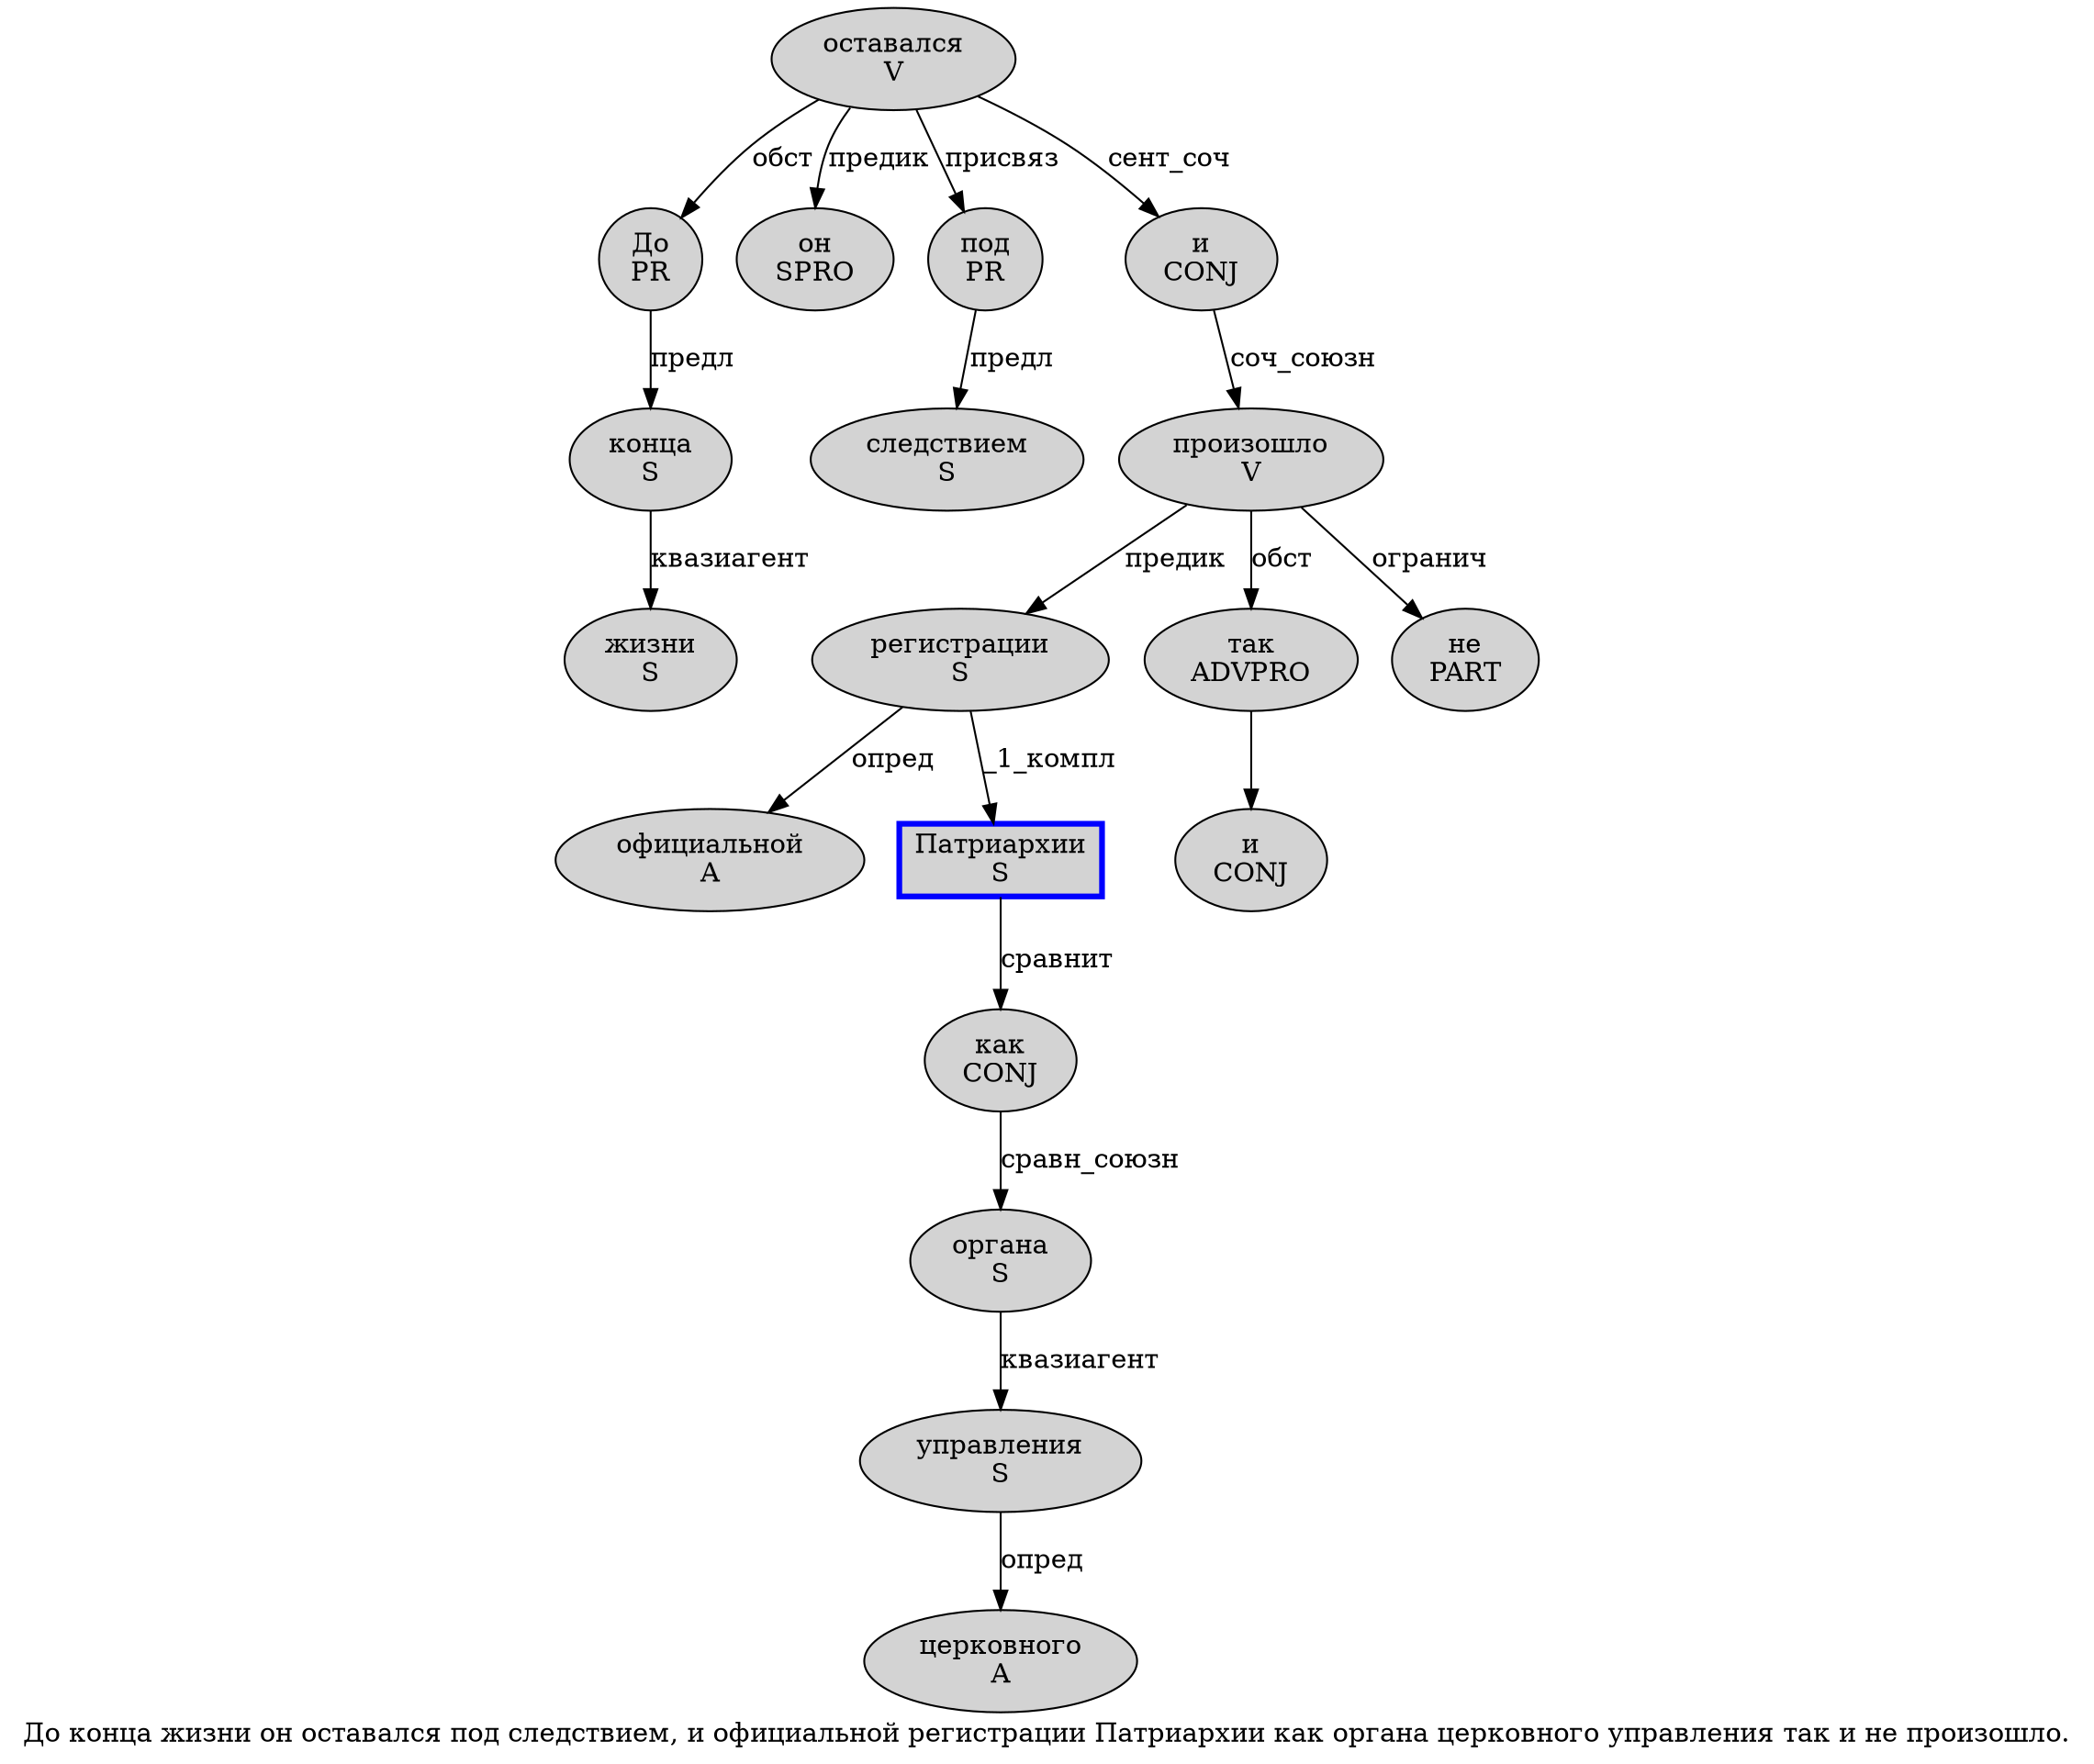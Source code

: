 digraph SENTENCE_1359 {
	graph [label="До конца жизни он оставался под следствием, и официальной регистрации Патриархии как органа церковного управления так и не произошло."]
	node [style=filled]
		0 [label="До
PR" color="" fillcolor=lightgray penwidth=1 shape=ellipse]
		1 [label="конца
S" color="" fillcolor=lightgray penwidth=1 shape=ellipse]
		2 [label="жизни
S" color="" fillcolor=lightgray penwidth=1 shape=ellipse]
		3 [label="он
SPRO" color="" fillcolor=lightgray penwidth=1 shape=ellipse]
		4 [label="оставался
V" color="" fillcolor=lightgray penwidth=1 shape=ellipse]
		5 [label="под
PR" color="" fillcolor=lightgray penwidth=1 shape=ellipse]
		6 [label="следствием
S" color="" fillcolor=lightgray penwidth=1 shape=ellipse]
		8 [label="и
CONJ" color="" fillcolor=lightgray penwidth=1 shape=ellipse]
		9 [label="официальной
A" color="" fillcolor=lightgray penwidth=1 shape=ellipse]
		10 [label="регистрации
S" color="" fillcolor=lightgray penwidth=1 shape=ellipse]
		11 [label="Патриархии
S" color=blue fillcolor=lightgray penwidth=3 shape=box]
		12 [label="как
CONJ" color="" fillcolor=lightgray penwidth=1 shape=ellipse]
		13 [label="органа
S" color="" fillcolor=lightgray penwidth=1 shape=ellipse]
		14 [label="церковного
A" color="" fillcolor=lightgray penwidth=1 shape=ellipse]
		15 [label="управления
S" color="" fillcolor=lightgray penwidth=1 shape=ellipse]
		16 [label="так
ADVPRO" color="" fillcolor=lightgray penwidth=1 shape=ellipse]
		17 [label="и
CONJ" color="" fillcolor=lightgray penwidth=1 shape=ellipse]
		18 [label="не
PART" color="" fillcolor=lightgray penwidth=1 shape=ellipse]
		19 [label="произошло
V" color="" fillcolor=lightgray penwidth=1 shape=ellipse]
			19 -> 10 [label="предик"]
			19 -> 16 [label="обст"]
			19 -> 18 [label="огранич"]
			15 -> 14 [label="опред"]
			10 -> 9 [label="опред"]
			10 -> 11 [label="_1_компл"]
			11 -> 12 [label="сравнит"]
			1 -> 2 [label="квазиагент"]
			4 -> 0 [label="обст"]
			4 -> 3 [label="предик"]
			4 -> 5 [label="присвяз"]
			4 -> 8 [label="сент_соч"]
			8 -> 19 [label="соч_союзн"]
			0 -> 1 [label="предл"]
			5 -> 6 [label="предл"]
			16 -> 17
			12 -> 13 [label="сравн_союзн"]
			13 -> 15 [label="квазиагент"]
}